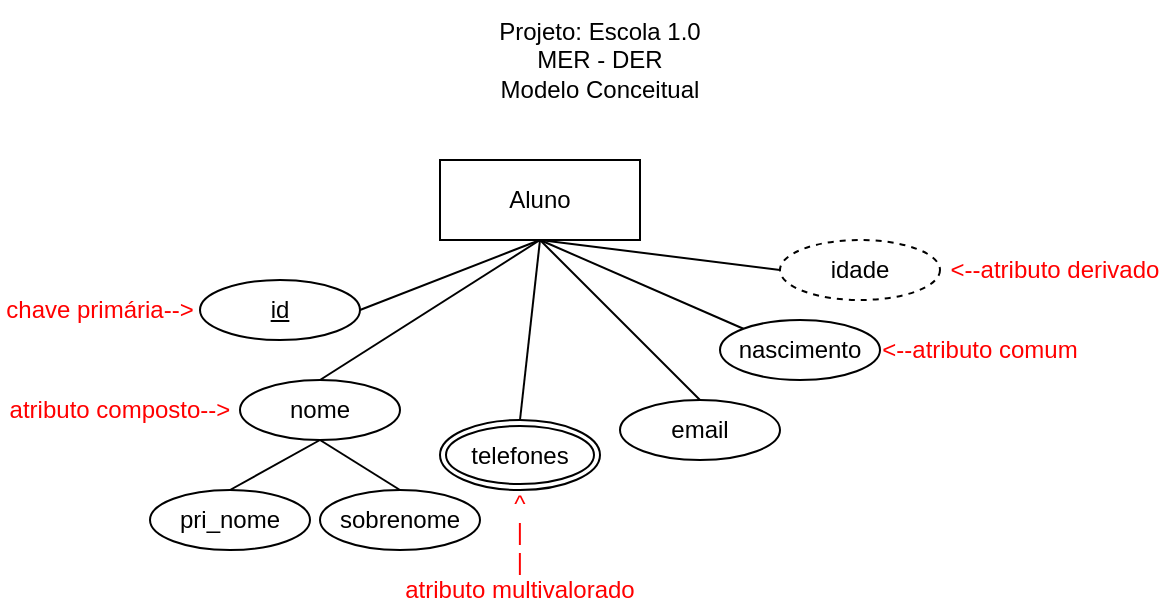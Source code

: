 <mxfile version="24.3.1" type="device">
  <diagram name="Página-1" id="yjs5tfgsWrGxYvckwBnj">
    <mxGraphModel dx="574" dy="312" grid="1" gridSize="10" guides="1" tooltips="1" connect="1" arrows="1" fold="1" page="1" pageScale="1" pageWidth="827" pageHeight="1169" math="0" shadow="0">
      <root>
        <mxCell id="0" />
        <mxCell id="1" parent="0" />
        <mxCell id="Ab79eVzVoHqPX0dF_cE4-1" value="&lt;div&gt;Projeto: Escola 1.0&lt;/div&gt;MER - DER&lt;div&gt;Modelo Conceitual&lt;/div&gt;" style="text;html=1;align=center;verticalAlign=middle;whiteSpace=wrap;rounded=0;" vertex="1" parent="1">
          <mxGeometry x="320" y="40" width="150" height="60" as="geometry" />
        </mxCell>
        <mxCell id="Ab79eVzVoHqPX0dF_cE4-18" style="rounded=0;orthogonalLoop=1;jettySize=auto;html=1;exitX=0.5;exitY=1;exitDx=0;exitDy=0;entryX=1;entryY=0.5;entryDx=0;entryDy=0;endArrow=none;endFill=0;" edge="1" parent="1" source="Ab79eVzVoHqPX0dF_cE4-2" target="Ab79eVzVoHqPX0dF_cE4-4">
          <mxGeometry relative="1" as="geometry" />
        </mxCell>
        <mxCell id="Ab79eVzVoHqPX0dF_cE4-2" value="Aluno" style="whiteSpace=wrap;html=1;align=center;" vertex="1" parent="1">
          <mxGeometry x="315" y="120" width="100" height="40" as="geometry" />
        </mxCell>
        <mxCell id="Ab79eVzVoHqPX0dF_cE4-4" value="id" style="ellipse;whiteSpace=wrap;html=1;align=center;fontStyle=4;" vertex="1" parent="1">
          <mxGeometry x="195" y="180" width="80" height="30" as="geometry" />
        </mxCell>
        <mxCell id="Ab79eVzVoHqPX0dF_cE4-5" value="nome" style="ellipse;whiteSpace=wrap;html=1;align=center;" vertex="1" parent="1">
          <mxGeometry x="215" y="230" width="80" height="30" as="geometry" />
        </mxCell>
        <mxCell id="Ab79eVzVoHqPX0dF_cE4-7" value="email" style="ellipse;whiteSpace=wrap;html=1;align=center;" vertex="1" parent="1">
          <mxGeometry x="405" y="240" width="80" height="30" as="geometry" />
        </mxCell>
        <mxCell id="Ab79eVzVoHqPX0dF_cE4-8" value="telefones" style="ellipse;shape=doubleEllipse;margin=3;whiteSpace=wrap;html=1;align=center;" vertex="1" parent="1">
          <mxGeometry x="315" y="250" width="80" height="35" as="geometry" />
        </mxCell>
        <mxCell id="Ab79eVzVoHqPX0dF_cE4-9" value="nascimento" style="ellipse;whiteSpace=wrap;html=1;align=center;" vertex="1" parent="1">
          <mxGeometry x="455" y="200" width="80" height="30" as="geometry" />
        </mxCell>
        <mxCell id="Ab79eVzVoHqPX0dF_cE4-10" value="idade" style="ellipse;whiteSpace=wrap;html=1;align=center;dashed=1;" vertex="1" parent="1">
          <mxGeometry x="485" y="160" width="80" height="30" as="geometry" />
        </mxCell>
        <mxCell id="Ab79eVzVoHqPX0dF_cE4-11" value="chave primária--&amp;gt;" style="text;html=1;align=center;verticalAlign=middle;whiteSpace=wrap;rounded=0;fontColor=#ff0000;labelBorderColor=none;" vertex="1" parent="1">
          <mxGeometry x="95" y="180" width="100" height="30" as="geometry" />
        </mxCell>
        <mxCell id="Ab79eVzVoHqPX0dF_cE4-12" value="&amp;lt;--atributo comum" style="text;html=1;align=center;verticalAlign=middle;whiteSpace=wrap;rounded=0;fontColor=#ff0000;labelBorderColor=none;" vertex="1" parent="1">
          <mxGeometry x="535" y="200" width="100" height="30" as="geometry" />
        </mxCell>
        <mxCell id="Ab79eVzVoHqPX0dF_cE4-13" value="^&lt;div&gt;|&lt;/div&gt;&lt;div&gt;|&lt;br&gt;&lt;div&gt;atributo multivalorado&lt;/div&gt;&lt;/div&gt;" style="text;html=1;align=center;verticalAlign=middle;whiteSpace=wrap;rounded=0;fontColor=#ff0000;labelBorderColor=none;" vertex="1" parent="1">
          <mxGeometry x="285" y="285" width="140" height="55" as="geometry" />
        </mxCell>
        <mxCell id="Ab79eVzVoHqPX0dF_cE4-14" value="&amp;lt;--atributo derivado" style="text;html=1;align=center;verticalAlign=middle;whiteSpace=wrap;rounded=0;fontColor=#ff0000;labelBorderColor=none;" vertex="1" parent="1">
          <mxGeometry x="565" y="160" width="115" height="30" as="geometry" />
        </mxCell>
        <mxCell id="Ab79eVzVoHqPX0dF_cE4-15" value="pri_nome" style="ellipse;whiteSpace=wrap;html=1;align=center;" vertex="1" parent="1">
          <mxGeometry x="170" y="285" width="80" height="30" as="geometry" />
        </mxCell>
        <mxCell id="Ab79eVzVoHqPX0dF_cE4-16" value="sobrenome" style="ellipse;whiteSpace=wrap;html=1;align=center;" vertex="1" parent="1">
          <mxGeometry x="255" y="285" width="80" height="30" as="geometry" />
        </mxCell>
        <mxCell id="Ab79eVzVoHqPX0dF_cE4-17" value="atributo composto--&amp;gt;" style="text;html=1;align=center;verticalAlign=middle;whiteSpace=wrap;rounded=0;fontColor=#ff0000;labelBorderColor=none;" vertex="1" parent="1">
          <mxGeometry x="95" y="230" width="120" height="30" as="geometry" />
        </mxCell>
        <mxCell id="Ab79eVzVoHqPX0dF_cE4-19" style="rounded=0;orthogonalLoop=1;jettySize=auto;html=1;exitX=0.5;exitY=1;exitDx=0;exitDy=0;entryX=0.5;entryY=0;entryDx=0;entryDy=0;endArrow=none;endFill=0;" edge="1" parent="1" source="Ab79eVzVoHqPX0dF_cE4-2" target="Ab79eVzVoHqPX0dF_cE4-5">
          <mxGeometry relative="1" as="geometry">
            <mxPoint x="375" y="170" as="sourcePoint" />
            <mxPoint x="285" y="205" as="targetPoint" />
          </mxGeometry>
        </mxCell>
        <mxCell id="Ab79eVzVoHqPX0dF_cE4-20" style="rounded=0;orthogonalLoop=1;jettySize=auto;html=1;exitX=0.5;exitY=1;exitDx=0;exitDy=0;entryX=0.5;entryY=0;entryDx=0;entryDy=0;endArrow=none;endFill=0;" edge="1" parent="1" source="Ab79eVzVoHqPX0dF_cE4-2" target="Ab79eVzVoHqPX0dF_cE4-8">
          <mxGeometry relative="1" as="geometry">
            <mxPoint x="375" y="170" as="sourcePoint" />
            <mxPoint x="265" y="240" as="targetPoint" />
          </mxGeometry>
        </mxCell>
        <mxCell id="Ab79eVzVoHqPX0dF_cE4-21" style="rounded=0;orthogonalLoop=1;jettySize=auto;html=1;exitX=0.5;exitY=1;exitDx=0;exitDy=0;entryX=0.5;entryY=0;entryDx=0;entryDy=0;endArrow=none;endFill=0;" edge="1" parent="1" source="Ab79eVzVoHqPX0dF_cE4-2" target="Ab79eVzVoHqPX0dF_cE4-7">
          <mxGeometry relative="1" as="geometry">
            <mxPoint x="375" y="170" as="sourcePoint" />
            <mxPoint x="385" y="260" as="targetPoint" />
          </mxGeometry>
        </mxCell>
        <mxCell id="Ab79eVzVoHqPX0dF_cE4-23" style="rounded=0;orthogonalLoop=1;jettySize=auto;html=1;exitX=0.5;exitY=1;exitDx=0;exitDy=0;entryX=0;entryY=0;entryDx=0;entryDy=0;endArrow=none;endFill=0;" edge="1" parent="1" source="Ab79eVzVoHqPX0dF_cE4-2" target="Ab79eVzVoHqPX0dF_cE4-9">
          <mxGeometry relative="1" as="geometry">
            <mxPoint x="375" y="170" as="sourcePoint" />
            <mxPoint x="455" y="250" as="targetPoint" />
          </mxGeometry>
        </mxCell>
        <mxCell id="Ab79eVzVoHqPX0dF_cE4-24" style="rounded=0;orthogonalLoop=1;jettySize=auto;html=1;exitX=0.5;exitY=1;exitDx=0;exitDy=0;entryX=0;entryY=0.5;entryDx=0;entryDy=0;endArrow=none;endFill=0;" edge="1" parent="1" source="Ab79eVzVoHqPX0dF_cE4-2" target="Ab79eVzVoHqPX0dF_cE4-10">
          <mxGeometry relative="1" as="geometry">
            <mxPoint x="375" y="170" as="sourcePoint" />
            <mxPoint x="476" y="214" as="targetPoint" />
          </mxGeometry>
        </mxCell>
        <mxCell id="Ab79eVzVoHqPX0dF_cE4-25" style="rounded=0;orthogonalLoop=1;jettySize=auto;html=1;exitX=0.5;exitY=1;exitDx=0;exitDy=0;entryX=0.5;entryY=0;entryDx=0;entryDy=0;endArrow=none;endFill=0;" edge="1" parent="1" source="Ab79eVzVoHqPX0dF_cE4-5" target="Ab79eVzVoHqPX0dF_cE4-15">
          <mxGeometry relative="1" as="geometry">
            <mxPoint x="375" y="170" as="sourcePoint" />
            <mxPoint x="265" y="240" as="targetPoint" />
          </mxGeometry>
        </mxCell>
        <mxCell id="Ab79eVzVoHqPX0dF_cE4-26" style="rounded=0;orthogonalLoop=1;jettySize=auto;html=1;exitX=0.5;exitY=1;exitDx=0;exitDy=0;entryX=0.5;entryY=0;entryDx=0;entryDy=0;endArrow=none;endFill=0;" edge="1" parent="1" source="Ab79eVzVoHqPX0dF_cE4-5" target="Ab79eVzVoHqPX0dF_cE4-16">
          <mxGeometry relative="1" as="geometry">
            <mxPoint x="265" y="270" as="sourcePoint" />
            <mxPoint x="212" y="293" as="targetPoint" />
          </mxGeometry>
        </mxCell>
      </root>
    </mxGraphModel>
  </diagram>
</mxfile>
